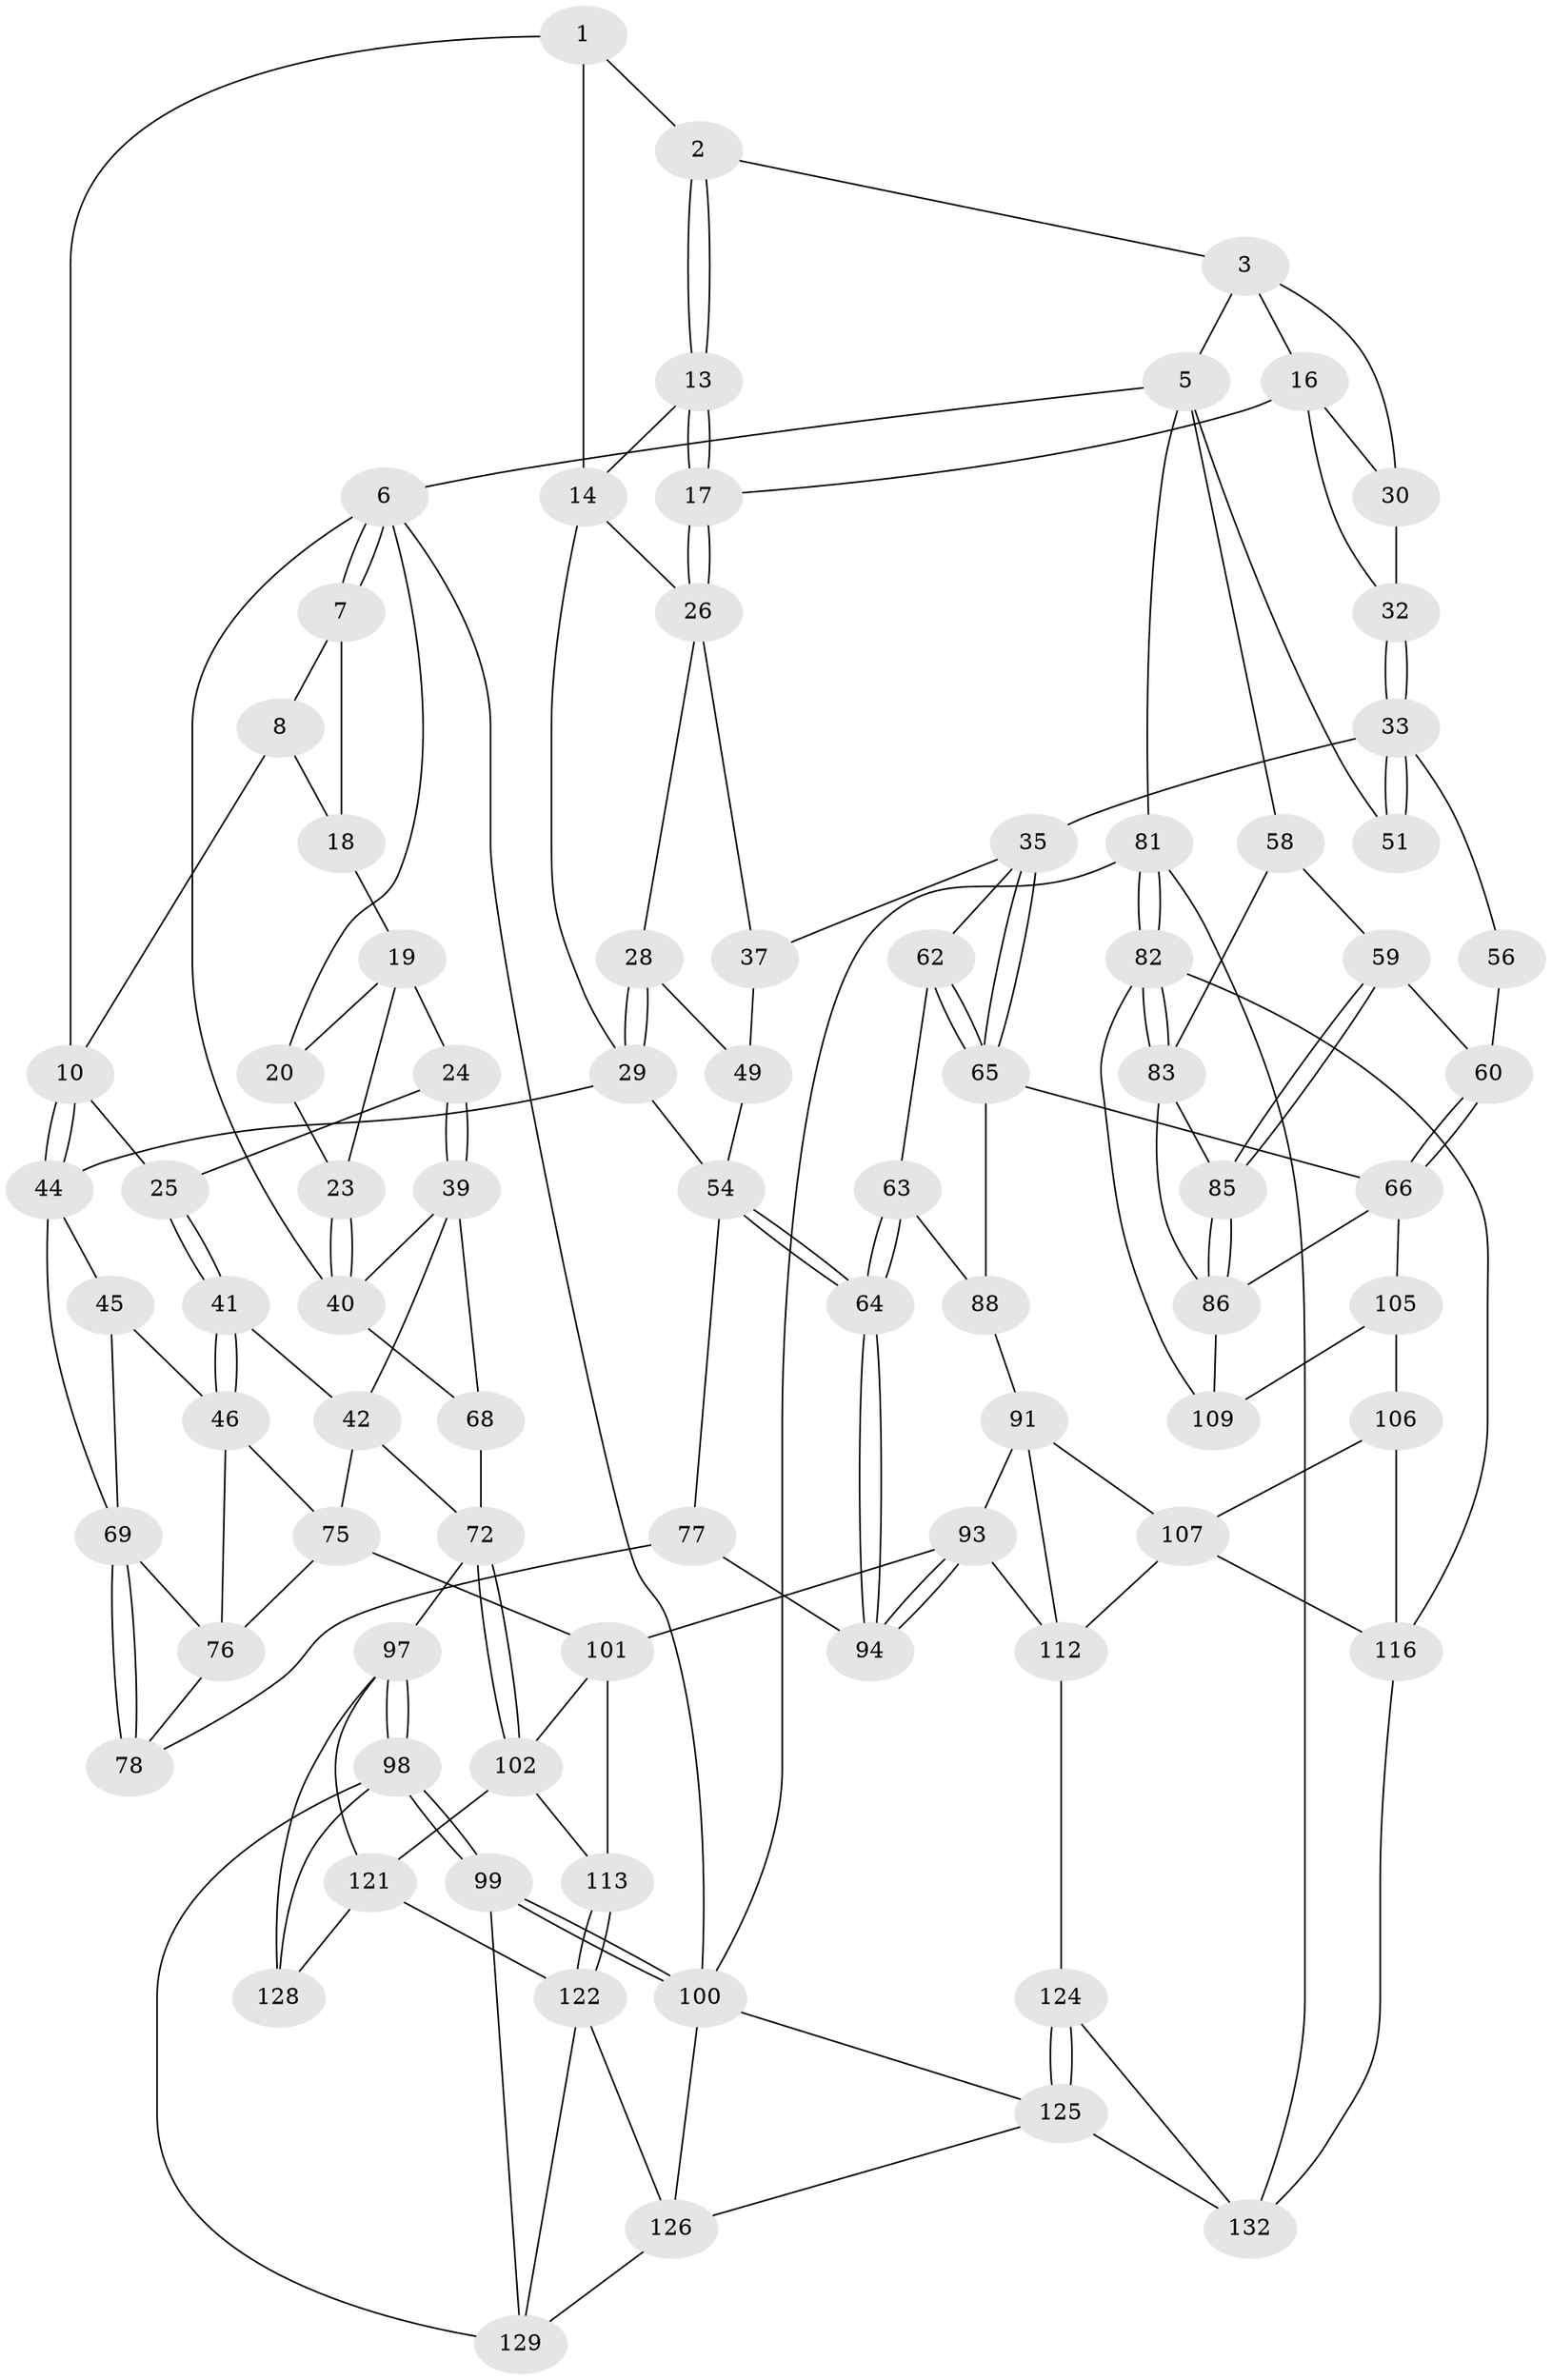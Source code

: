 // original degree distribution, {3: 0.022058823529411766, 4: 0.25, 6: 0.25, 5: 0.47794117647058826}
// Generated by graph-tools (version 1.1) at 2025/42/03/06/25 10:42:30]
// undirected, 82 vertices, 175 edges
graph export_dot {
graph [start="1"]
  node [color=gray90,style=filled];
  1 [pos="+0.3196103526821788+0",super="+9"];
  2 [pos="+0.4520364309894083+0"];
  3 [pos="+0.6836542606351326+0",super="+4"];
  5 [pos="+1+0",super="+50"];
  6 [pos="+0+0",super="+21"];
  7 [pos="+0+0"];
  8 [pos="+0.19473504056376312+0",super="+12"];
  10 [pos="+0.22071417120454873+0.15378793949593803",super="+11"];
  13 [pos="+0.475217065775517+0"];
  14 [pos="+0.46659096417302887+0.047715599994502256",super="+15"];
  16 [pos="+0.6641813906823164+0.12049031248070892",super="+31"];
  17 [pos="+0.6467850288914713+0.12493484127208127"];
  18 [pos="+0.03894871261756004+0"];
  19 [pos="+0.05100208646645197+0.09498074007771763",super="+22"];
  20 [pos="+0.027590661311806486+0.10618302786768226"];
  23 [pos="+0+0.18239320168080814"];
  24 [pos="+0.14138159605814227+0.15210825401237124"];
  25 [pos="+0.15741997993780507+0.1467510685573593"];
  26 [pos="+0.5820307096509653+0.17605084504150262",super="+27"];
  28 [pos="+0.4565791145053022+0.19889024359799426"];
  29 [pos="+0.40563849282889325+0.1976337169896343",super="+47"];
  30 [pos="+0.8726914068397146+0"];
  32 [pos="+0.7366763453855626+0.17874077062917781"];
  33 [pos="+0.7575508504366251+0.21564304742877652",super="+34"];
  35 [pos="+0.6803786320299733+0.2777819391770237",super="+36"];
  37 [pos="+0.638808966719344+0.2651477365348974",super="+38"];
  39 [pos="+0.07881483119832253+0.23435469611473708",super="+43"];
  40 [pos="+0+0.221608526371531",super="+52"];
  41 [pos="+0.1574577170806558+0.31960833426596463"];
  42 [pos="+0.14580577677304013+0.3210701995602894",super="+71"];
  44 [pos="+0.25051855947746493+0.2567209716041849",super="+48"];
  45 [pos="+0.1990513176675758+0.3137444053857857"];
  46 [pos="+0.1798199072179872+0.322303906134724",super="+74"];
  49 [pos="+0.5569908633803868+0.20900909910623836",super="+53"];
  51 [pos="+1+0"];
  54 [pos="+0.49705615520995267+0.3661134087067281",super="+55"];
  56 [pos="+0.8134807466711966+0.26254271020506603",super="+57"];
  58 [pos="+1+0"];
  59 [pos="+0.8775687907695462+0.3314023517470951"];
  60 [pos="+0.857195798762172+0.33088105780571003",super="+61"];
  62 [pos="+0.5931320773785733+0.3628366892442963"];
  63 [pos="+0.5376543031315977+0.3797668238358597",super="+89"];
  64 [pos="+0.5016922637045694+0.37279796371007756"];
  65 [pos="+0.7164390598434613+0.4064366311052361",super="+67"];
  66 [pos="+0.7986102656332346+0.44135024381948007",super="+87"];
  68 [pos="+0+0.4576904463412536"];
  69 [pos="+0.33688574798904686+0.3431255454985768",super="+70"];
  72 [pos="+0+0.4997362771276844",super="+73"];
  75 [pos="+0.1738895148769324+0.46117578258887376",super="+96"];
  76 [pos="+0.2530487354191905+0.4304717644098867",super="+80"];
  77 [pos="+0.35987232192068697+0.4435700659220926",super="+95"];
  78 [pos="+0.3352762596981803+0.3597230671399325",super="+79"];
  81 [pos="+1+1"];
  82 [pos="+1+1",super="+118"];
  83 [pos="+1+0.5719994814348676",super="+84"];
  85 [pos="+1+0.38314840788056725"];
  86 [pos="+0.9498245575926982+0.49464629000035404",super="+108"];
  88 [pos="+0.6880373245948379+0.4570483243147837",super="+90"];
  91 [pos="+0.6021632543117166+0.566276573885418",super="+92"];
  93 [pos="+0.4633848634906598+0.586196467485562",super="+103"];
  94 [pos="+0.45491548775148527+0.5339497745410876"];
  97 [pos="+0+0.6011351173284019",super="+120"];
  98 [pos="+0+0.7124657548090364",super="+131"];
  99 [pos="+0+1"];
  100 [pos="+0+1",super="+135"];
  101 [pos="+0.2243933969079723+0.5536311521548765",super="+104"];
  102 [pos="+0.17333347737439908+0.5795468835364443",super="+114"];
  105 [pos="+0.8062335860986493+0.4695305015661353",super="+110"];
  106 [pos="+0.7477196030486326+0.6000194145485637",super="+115"];
  107 [pos="+0.6184770982702773+0.578821855099205",super="+111"];
  109 [pos="+0.9172632059972111+0.6286932126073427"];
  112 [pos="+0.6072585360241183+0.7671653256201922",super="+119"];
  113 [pos="+0.32452202635519395+0.7103631776764253"];
  116 [pos="+0.7572785066467717+0.7594077587559954",super="+117"];
  121 [pos="+0.13303688979606276+0.6844740869986523",super="+123"];
  122 [pos="+0.32229816000377454+0.7154034271183531",super="+127"];
  124 [pos="+0.5039602024141371+0.8781508346473417"];
  125 [pos="+0.4738272931773488+0.9280117356741877",super="+136"];
  126 [pos="+0.3391546001495178+0.8232941485437253",super="+134"];
  128 [pos="+0.13605720772948687+0.8118734485498353"];
  129 [pos="+0.15668630780692538+0.8834692845286121",super="+130"];
  132 [pos="+0.6873717200002403+0.8949259872774502",super="+133"];
  1 -- 2;
  1 -- 10;
  1 -- 14;
  2 -- 3;
  2 -- 13;
  2 -- 13;
  3 -- 16;
  3 -- 5;
  3 -- 30;
  5 -- 6;
  5 -- 81;
  5 -- 58;
  5 -- 51;
  6 -- 7;
  6 -- 7;
  6 -- 100;
  6 -- 20;
  6 -- 40;
  7 -- 8;
  7 -- 18;
  8 -- 10;
  8 -- 18;
  10 -- 44;
  10 -- 44;
  10 -- 25;
  13 -- 14;
  13 -- 17;
  13 -- 17;
  14 -- 29;
  14 -- 26;
  16 -- 17;
  16 -- 32;
  16 -- 30;
  17 -- 26;
  17 -- 26;
  18 -- 19;
  19 -- 20;
  19 -- 24;
  19 -- 23;
  20 -- 23;
  23 -- 40;
  23 -- 40;
  24 -- 25;
  24 -- 39;
  24 -- 39;
  25 -- 41;
  25 -- 41;
  26 -- 37;
  26 -- 28;
  28 -- 29;
  28 -- 29;
  28 -- 49;
  29 -- 44;
  29 -- 54;
  30 -- 32;
  32 -- 33;
  32 -- 33;
  33 -- 51;
  33 -- 51;
  33 -- 56;
  33 -- 35;
  35 -- 65;
  35 -- 65;
  35 -- 37;
  35 -- 62;
  37 -- 49 [weight=2];
  39 -- 40;
  39 -- 42;
  39 -- 68;
  40 -- 68;
  41 -- 42;
  41 -- 46;
  41 -- 46;
  42 -- 72;
  42 -- 75;
  44 -- 45;
  44 -- 69;
  45 -- 46;
  45 -- 69;
  46 -- 75;
  46 -- 76;
  49 -- 54;
  54 -- 64;
  54 -- 64;
  54 -- 77;
  56 -- 60 [weight=2];
  58 -- 59;
  58 -- 83;
  59 -- 60;
  59 -- 85;
  59 -- 85;
  60 -- 66;
  60 -- 66;
  62 -- 63;
  62 -- 65;
  62 -- 65;
  63 -- 64;
  63 -- 64;
  63 -- 88 [weight=2];
  64 -- 94;
  64 -- 94;
  65 -- 88;
  65 -- 66;
  66 -- 105;
  66 -- 86;
  68 -- 72;
  69 -- 78;
  69 -- 78;
  69 -- 76;
  72 -- 102;
  72 -- 102;
  72 -- 97;
  75 -- 76;
  75 -- 101;
  76 -- 78;
  77 -- 78 [weight=2];
  77 -- 94;
  81 -- 82;
  81 -- 82;
  81 -- 100;
  81 -- 132;
  82 -- 83;
  82 -- 83;
  82 -- 116;
  82 -- 109;
  83 -- 85;
  83 -- 86;
  85 -- 86;
  85 -- 86;
  86 -- 109;
  88 -- 91;
  91 -- 107;
  91 -- 112;
  91 -- 93;
  93 -- 94;
  93 -- 94;
  93 -- 112;
  93 -- 101;
  97 -- 98;
  97 -- 98;
  97 -- 128;
  97 -- 121;
  98 -- 99;
  98 -- 99;
  98 -- 128;
  98 -- 129;
  99 -- 100;
  99 -- 100;
  99 -- 129;
  100 -- 125;
  100 -- 126;
  101 -- 102;
  101 -- 113;
  102 -- 113;
  102 -- 121;
  105 -- 106 [weight=2];
  105 -- 109;
  106 -- 107;
  106 -- 116;
  107 -- 112;
  107 -- 116;
  112 -- 124;
  113 -- 122;
  113 -- 122;
  116 -- 132;
  121 -- 128;
  121 -- 122;
  122 -- 129;
  122 -- 126;
  124 -- 125;
  124 -- 125;
  124 -- 132;
  125 -- 126;
  125 -- 132;
  126 -- 129;
}
